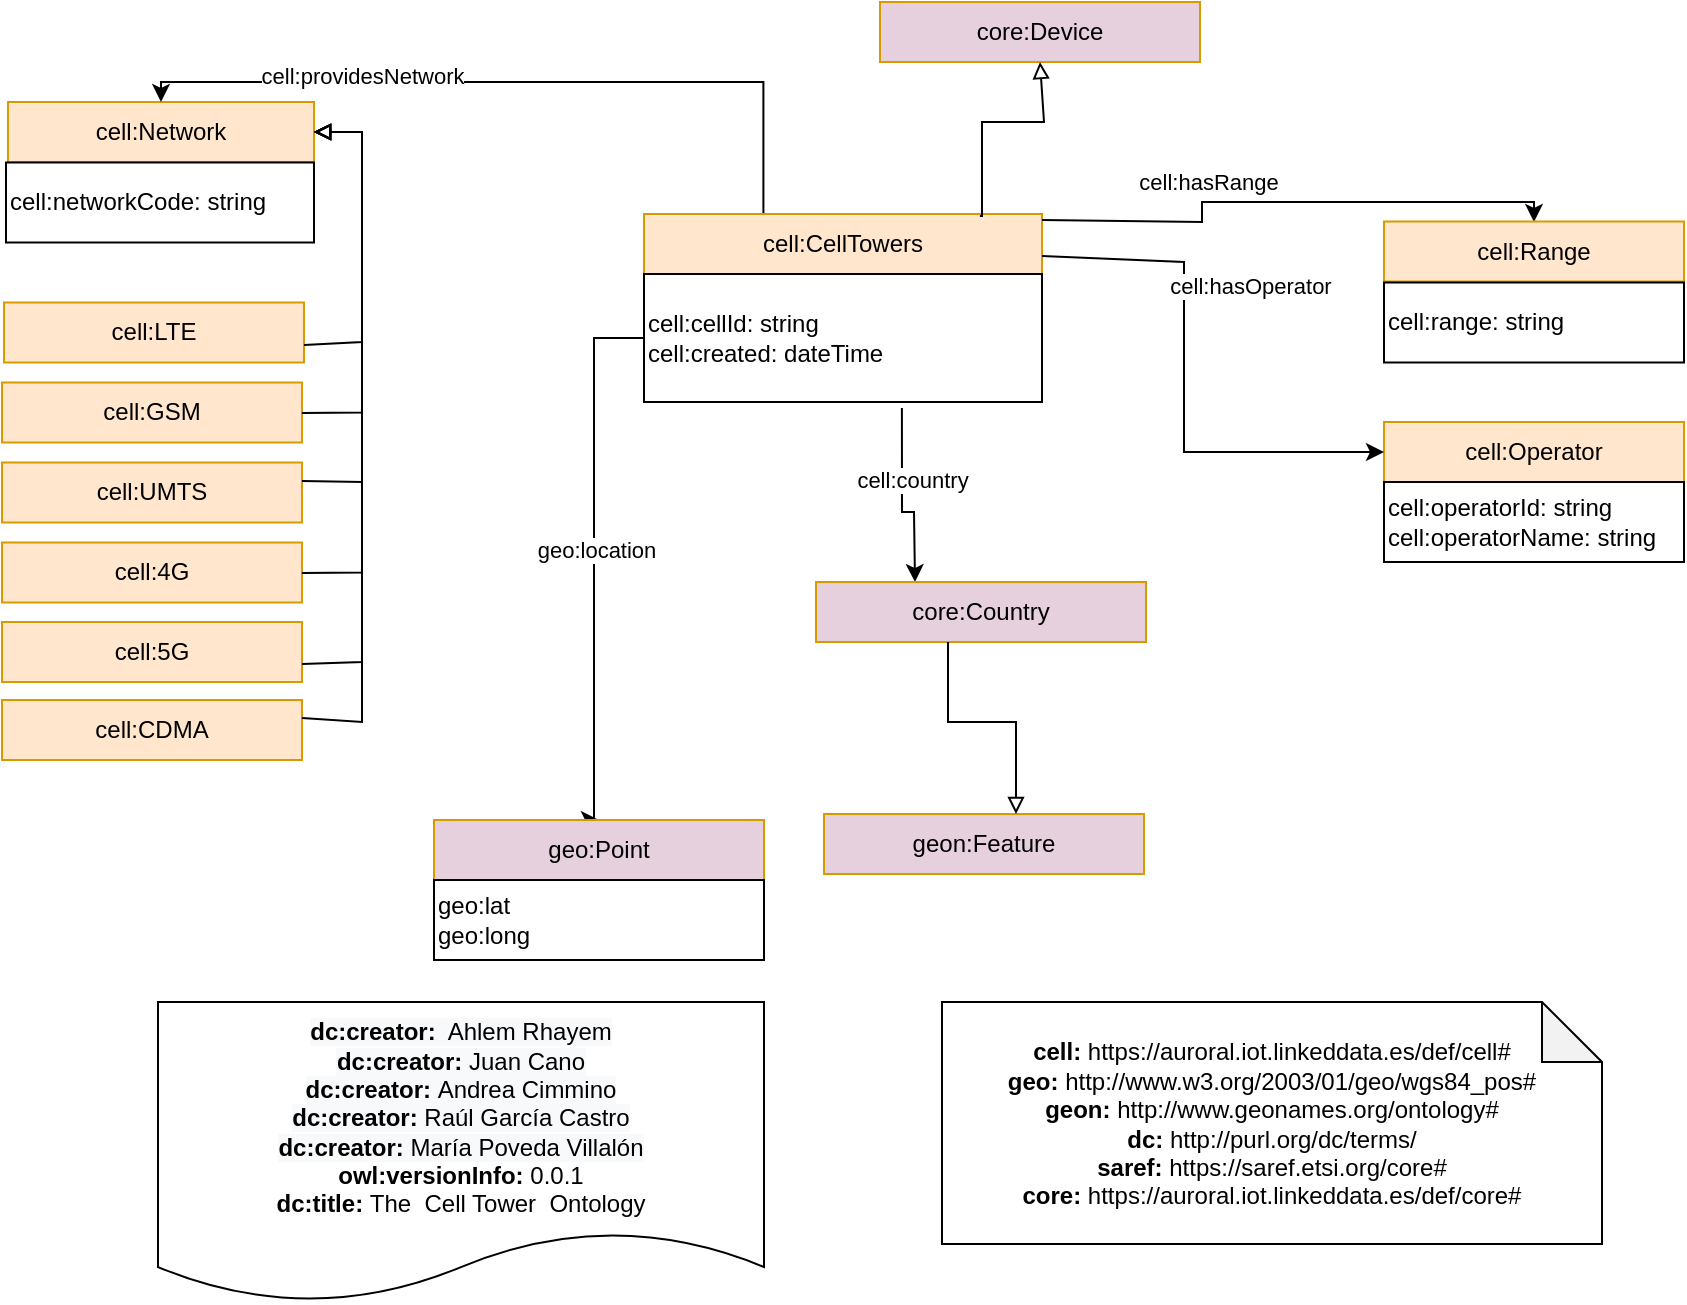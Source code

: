 <mxfile version="17.4.2" type="device"><diagram id="j3Iuz5jW5ZWUwNRPTU0H" name="Page-1"><mxGraphModel dx="2169" dy="2004" grid="1" gridSize="10" guides="1" tooltips="1" connect="1" arrows="1" fold="1" page="1" pageScale="1" pageWidth="827" pageHeight="1169" math="0" shadow="0"><root><mxCell id="0"/><mxCell id="1" parent="0"/><mxCell id="snNHeXXywmE0DaOTKSkb-2" value="cell:Network" style="rounded=0;whiteSpace=wrap;html=1;snapToPoint=1;points=[[0.1,0],[0.2,0],[0.3,0],[0.4,0],[0.5,0],[0.6,0],[0.7,0],[0.8,0],[0.9,0],[0,0.1],[0,0.3],[0,0.5],[0,0.7],[0,0.9],[0.1,1],[0.2,1],[0.3,1],[0.4,1],[0.5,1],[0.6,1],[0.7,1],[0.8,1],[0.9,1],[1,0.1],[1,0.3],[1,0.5],[1,0.7],[1,0.9]];fillColor=#ffe6cc;strokeColor=#d79b00;shadow=0;" parent="1" vertex="1"><mxGeometry x="-627" y="-370" width="153" height="30" as="geometry"/></mxCell><mxCell id="t8pC4BWFAhWbiUh7ZmZz-3" value="geon:Feature" style="rounded=0;whiteSpace=wrap;html=1;snapToPoint=1;points=[[0.1,0],[0.2,0],[0.3,0],[0.4,0],[0.5,0],[0.6,0],[0.7,0],[0.8,0],[0.9,0],[0,0.1],[0,0.3],[0,0.5],[0,0.7],[0,0.9],[0.1,1],[0.2,1],[0.3,1],[0.4,1],[0.5,1],[0.6,1],[0.7,1],[0.8,1],[0.9,1],[1,0.1],[1,0.3],[1,0.5],[1,0.7],[1,0.9]];fillColor=#E6D0DE;strokeColor=#d79b00;shadow=0;" parent="1" vertex="1"><mxGeometry x="-219" y="-14" width="160" height="30" as="geometry"/></mxCell><mxCell id="lBWgM5R_8VgdtOISkiUa-12" value="" style="edgeStyle=orthogonalEdgeStyle;rounded=0;orthogonalLoop=1;jettySize=auto;html=1;entryX=0.5;entryY=0;entryDx=0;entryDy=0;exitX=0.3;exitY=0;exitDx=0;exitDy=0;" parent="1" source="N2ee76cKsbYP5vud3ppf-1" target="snNHeXXywmE0DaOTKSkb-2" edge="1"><mxGeometry relative="1" as="geometry"><mxPoint x="-540" y="-370" as="targetPoint"/><Array as="points"><mxPoint x="-249" y="-380"/><mxPoint x="-550" y="-380"/></Array></mxGeometry></mxCell><mxCell id="lBWgM5R_8VgdtOISkiUa-13" value="cell:providesNetwork" style="edgeLabel;html=1;align=center;verticalAlign=middle;resizable=0;points=[];" parent="lBWgM5R_8VgdtOISkiUa-12" vertex="1" connectable="0"><mxGeometry x="0.417" y="-3" relative="1" as="geometry"><mxPoint as="offset"/></mxGeometry></mxCell><mxCell id="N2ee76cKsbYP5vud3ppf-1" value="cell:CellTowers" style="rounded=0;whiteSpace=wrap;html=1;snapToPoint=1;points=[[0.1,0],[0.2,0],[0.3,0],[0.4,0],[0.5,0],[0.6,0],[0.7,0],[0.8,0],[0.9,0],[0,0.1],[0,0.3],[0,0.5],[0,0.7],[0,0.9],[0.1,1],[0.2,1],[0.3,1],[0.4,1],[0.5,1],[0.6,1],[0.7,1],[0.8,1],[0.9,1],[1,0.1],[1,0.3],[1,0.5],[1,0.7],[1,0.9]];fillColor=#ffe6cc;strokeColor=#d79b00;shadow=0;" parent="1" vertex="1"><mxGeometry x="-309" y="-314" width="199" height="30" as="geometry"/></mxCell><mxCell id="lBWgM5R_8VgdtOISkiUa-20" value="" style="edgeStyle=orthogonalEdgeStyle;rounded=0;orthogonalLoop=1;jettySize=auto;html=1;exitX=0.648;exitY=1.047;exitDx=0;exitDy=0;exitPerimeter=0;" parent="1" source="N2ee76cKsbYP5vud3ppf-2" target="lBWgM5R_8VgdtOISkiUa-8" edge="1"><mxGeometry relative="1" as="geometry"><Array as="points"><mxPoint x="-180" y="-165"/><mxPoint x="-174" y="-165"/></Array></mxGeometry></mxCell><mxCell id="lBWgM5R_8VgdtOISkiUa-21" value="cell:country" style="edgeLabel;html=1;align=center;verticalAlign=middle;resizable=0;points=[];" parent="lBWgM5R_8VgdtOISkiUa-20" vertex="1" connectable="0"><mxGeometry x="-0.227" y="5" relative="1" as="geometry"><mxPoint as="offset"/></mxGeometry></mxCell><mxCell id="lBWgM5R_8VgdtOISkiUa-37" value="" style="edgeStyle=orthogonalEdgeStyle;rounded=0;orthogonalLoop=1;jettySize=auto;html=1;exitX=0;exitY=0.5;exitDx=0;exitDy=0;entryX=0.5;entryY=0;entryDx=0;entryDy=0;" parent="1" source="N2ee76cKsbYP5vud3ppf-2" target="lBWgM5R_8VgdtOISkiUa-7" edge="1"><mxGeometry relative="1" as="geometry"><mxPoint x="-464" y="-242" as="targetPoint"/><Array as="points"><mxPoint x="-334" y="-252"/><mxPoint x="-334" y="-11"/></Array></mxGeometry></mxCell><mxCell id="lBWgM5R_8VgdtOISkiUa-38" value="geo:location" style="edgeLabel;html=1;align=center;verticalAlign=middle;resizable=0;points=[];" parent="lBWgM5R_8VgdtOISkiUa-37" vertex="1" connectable="0"><mxGeometry x="-0.028" y="1" relative="1" as="geometry"><mxPoint as="offset"/></mxGeometry></mxCell><mxCell id="lBWgM5R_8VgdtOISkiUa-41" value="" style="edgeStyle=orthogonalEdgeStyle;rounded=0;orthogonalLoop=1;jettySize=auto;html=1;" parent="1" source="N2ee76cKsbYP5vud3ppf-1" target="lBWgM5R_8VgdtOISkiUa-39" edge="1"><mxGeometry relative="1" as="geometry"><Array as="points"><mxPoint x="-30" y="-310"/><mxPoint x="-30" y="-320"/><mxPoint x="136" y="-320"/></Array></mxGeometry></mxCell><mxCell id="lBWgM5R_8VgdtOISkiUa-42" value="cell:hasRange" style="edgeLabel;html=1;align=center;verticalAlign=middle;resizable=0;points=[];" parent="lBWgM5R_8VgdtOISkiUa-41" vertex="1" connectable="0"><mxGeometry x="-0.354" y="-3" relative="1" as="geometry"><mxPoint y="-14" as="offset"/></mxGeometry></mxCell><mxCell id="N2ee76cKsbYP5vud3ppf-2" value="&lt;span&gt;&lt;br&gt;cell:cellId: string&lt;br&gt;cell:created: dateTime&lt;br&gt;&lt;br&gt;&lt;/span&gt;" style="rounded=0;whiteSpace=wrap;html=1;snapToPoint=1;points=[[0.1,0],[0.2,0],[0.3,0],[0.4,0],[0.5,0],[0.6,0],[0.7,0],[0.8,0],[0.9,0],[0,0.1],[0,0.3],[0,0.5],[0,0.7],[0,0.9],[0.1,1],[0.2,1],[0.3,1],[0.4,1],[0.5,1],[0.6,1],[0.7,1],[0.8,1],[0.9,1],[1,0.1],[1,0.3],[1,0.5],[1,0.7],[1,0.9]];align=left;" parent="1" vertex="1"><mxGeometry x="-309" y="-284" width="199" height="64" as="geometry"/></mxCell><mxCell id="lBWgM5R_8VgdtOISkiUa-1" value="core:Device" style="rounded=0;whiteSpace=wrap;html=1;snapToPoint=1;points=[[0.1,0],[0.2,0],[0.3,0],[0.4,0],[0.5,0],[0.6,0],[0.7,0],[0.8,0],[0.9,0],[0,0.1],[0,0.3],[0,0.5],[0,0.7],[0,0.9],[0.1,1],[0.2,1],[0.3,1],[0.4,1],[0.5,1],[0.6,1],[0.7,1],[0.8,1],[0.9,1],[1,0.1],[1,0.3],[1,0.5],[1,0.7],[1,0.9]];fillColor=#E6D0DE;strokeColor=#d79b00;shadow=0;" parent="1" vertex="1"><mxGeometry x="-191" y="-420" width="160" height="30" as="geometry"/></mxCell><mxCell id="lBWgM5R_8VgdtOISkiUa-7" value="geo:Point" style="rounded=0;whiteSpace=wrap;html=1;snapToPoint=1;points=[[0.1,0],[0.2,0],[0.3,0],[0.4,0],[0.5,0],[0.6,0],[0.7,0],[0.8,0],[0.9,0],[0,0.1],[0,0.3],[0,0.5],[0,0.7],[0,0.9],[0.1,1],[0.2,1],[0.3,1],[0.4,1],[0.5,1],[0.6,1],[0.7,1],[0.8,1],[0.9,1],[1,0.1],[1,0.3],[1,0.5],[1,0.7],[1,0.9]];fillColor=#E6D0DE;strokeColor=#d79b00;shadow=0;" parent="1" vertex="1"><mxGeometry x="-414" y="-11" width="165" height="30" as="geometry"/></mxCell><mxCell id="lBWgM5R_8VgdtOISkiUa-8" value="core:Country" style="rounded=0;whiteSpace=wrap;html=1;snapToPoint=1;points=[[0.1,0],[0.2,0],[0.3,0],[0.4,0],[0.5,0],[0.6,0],[0.7,0],[0.8,0],[0.9,0],[0,0.1],[0,0.3],[0,0.5],[0,0.7],[0,0.9],[0.1,1],[0.2,1],[0.3,1],[0.4,1],[0.5,1],[0.6,1],[0.7,1],[0.8,1],[0.9,1],[1,0.1],[1,0.3],[1,0.5],[1,0.7],[1,0.9]];fillColor=#E6D0DE;strokeColor=#d79b00;shadow=0;" parent="1" vertex="1"><mxGeometry x="-223" y="-130" width="165" height="30" as="geometry"/></mxCell><mxCell id="lBWgM5R_8VgdtOISkiUa-19" style="edgeStyle=orthogonalEdgeStyle;rounded=0;orthogonalLoop=1;jettySize=auto;html=1;fontSize=11;endArrow=block;endFill=0;exitX=0.844;exitY=0.033;exitDx=0;exitDy=0;exitPerimeter=0;" parent="1" source="N2ee76cKsbYP5vud3ppf-1" target="lBWgM5R_8VgdtOISkiUa-1" edge="1"><mxGeometry relative="1" as="geometry"><mxPoint x="-111" y="-300" as="sourcePoint"/><mxPoint x="-49" y="-350" as="targetPoint"/><Array as="points"><mxPoint x="-140" y="-313"/><mxPoint x="-140" y="-360"/><mxPoint x="-109" y="-360"/></Array></mxGeometry></mxCell><mxCell id="lBWgM5R_8VgdtOISkiUa-22" value="&lt;span&gt;cell:networkCode: string&lt;br&gt;&lt;/span&gt;" style="rounded=0;whiteSpace=wrap;html=1;snapToPoint=1;points=[[0.1,0],[0.2,0],[0.3,0],[0.4,0],[0.5,0],[0.6,0],[0.7,0],[0.8,0],[0.9,0],[0,0.1],[0,0.3],[0,0.5],[0,0.7],[0,0.9],[0.1,1],[0.2,1],[0.3,1],[0.4,1],[0.5,1],[0.6,1],[0.7,1],[0.8,1],[0.9,1],[1,0.1],[1,0.3],[1,0.5],[1,0.7],[1,0.9]];align=left;" parent="1" vertex="1"><mxGeometry x="-628" y="-339.75" width="154" height="40" as="geometry"/></mxCell><mxCell id="lBWgM5R_8VgdtOISkiUa-23" style="edgeStyle=orthogonalEdgeStyle;rounded=0;orthogonalLoop=1;jettySize=auto;html=1;fontSize=11;endArrow=block;endFill=0;entryX=0.6;entryY=0;entryDx=0;entryDy=0;" parent="1" source="lBWgM5R_8VgdtOISkiUa-8" target="t8pC4BWFAhWbiUh7ZmZz-3" edge="1"><mxGeometry relative="1" as="geometry"><mxPoint x="-109" y="-34" as="sourcePoint"/><mxPoint x="-73" y="-110" as="targetPoint"/><Array as="points"><mxPoint x="-157" y="-60"/><mxPoint x="-123" y="-60"/></Array></mxGeometry></mxCell><mxCell id="lBWgM5R_8VgdtOISkiUa-39" value="cell:Range" style="rounded=0;whiteSpace=wrap;html=1;snapToPoint=1;points=[[0.1,0],[0.2,0],[0.3,0],[0.4,0],[0.5,0],[0.6,0],[0.7,0],[0.8,0],[0.9,0],[0,0.1],[0,0.3],[0,0.5],[0,0.7],[0,0.9],[0.1,1],[0.2,1],[0.3,1],[0.4,1],[0.5,1],[0.6,1],[0.7,1],[0.8,1],[0.9,1],[1,0.1],[1,0.3],[1,0.5],[1,0.7],[1,0.9]];fillColor=#ffe6cc;strokeColor=#d79b00;shadow=0;" parent="1" vertex="1"><mxGeometry x="61" y="-310.25" width="150" height="30" as="geometry"/></mxCell><mxCell id="lBWgM5R_8VgdtOISkiUa-40" value="&lt;span&gt;cell:range: string&lt;br&gt;&lt;/span&gt;" style="rounded=0;whiteSpace=wrap;html=1;snapToPoint=1;points=[[0.1,0],[0.2,0],[0.3,0],[0.4,0],[0.5,0],[0.6,0],[0.7,0],[0.8,0],[0.9,0],[0,0.1],[0,0.3],[0,0.5],[0,0.7],[0,0.9],[0.1,1],[0.2,1],[0.3,1],[0.4,1],[0.5,1],[0.6,1],[0.7,1],[0.8,1],[0.9,1],[1,0.1],[1,0.3],[1,0.5],[1,0.7],[1,0.9]];align=left;" parent="1" vertex="1"><mxGeometry x="61" y="-279.75" width="150" height="40" as="geometry"/></mxCell><mxCell id="lBWgM5R_8VgdtOISkiUa-43" value="&lt;span&gt;geo:lat&lt;br&gt;geo:long&lt;br&gt;&lt;/span&gt;" style="rounded=0;whiteSpace=wrap;html=1;snapToPoint=1;points=[[0.1,0],[0.2,0],[0.3,0],[0.4,0],[0.5,0],[0.6,0],[0.7,0],[0.8,0],[0.9,0],[0,0.1],[0,0.3],[0,0.5],[0,0.7],[0,0.9],[0.1,1],[0.2,1],[0.3,1],[0.4,1],[0.5,1],[0.6,1],[0.7,1],[0.8,1],[0.9,1],[1,0.1],[1,0.3],[1,0.5],[1,0.7],[1,0.9]];align=left;" parent="1" vertex="1"><mxGeometry x="-414" y="19" width="165" height="40" as="geometry"/></mxCell><mxCell id="FvZBYeOyouAdm5kxt9zf-3" value="cell:Operator" style="rounded=0;whiteSpace=wrap;html=1;snapToPoint=1;points=[[0.1,0],[0.2,0],[0.3,0],[0.4,0],[0.5,0],[0.6,0],[0.7,0],[0.8,0],[0.9,0],[0,0.1],[0,0.3],[0,0.5],[0,0.7],[0,0.9],[0.1,1],[0.2,1],[0.3,1],[0.4,1],[0.5,1],[0.6,1],[0.7,1],[0.8,1],[0.9,1],[1,0.1],[1,0.3],[1,0.5],[1,0.7],[1,0.9]];fillColor=#ffe6cc;strokeColor=#d79b00;shadow=0;" parent="1" vertex="1"><mxGeometry x="61" y="-210" width="150" height="30" as="geometry"/></mxCell><mxCell id="FvZBYeOyouAdm5kxt9zf-5" value="" style="edgeStyle=orthogonalEdgeStyle;rounded=0;orthogonalLoop=1;jettySize=auto;html=1;" parent="1" source="N2ee76cKsbYP5vud3ppf-1" target="FvZBYeOyouAdm5kxt9zf-3" edge="1"><mxGeometry relative="1" as="geometry"><mxPoint x="-29" y="-227" as="sourcePoint"/><mxPoint x="71" y="-250" as="targetPoint"/><Array as="points"><mxPoint x="-39" y="-290"/><mxPoint x="-39" y="-195"/></Array></mxGeometry></mxCell><mxCell id="FvZBYeOyouAdm5kxt9zf-6" value="cell:hasOperator" style="edgeLabel;html=1;align=center;verticalAlign=middle;resizable=0;points=[];" parent="FvZBYeOyouAdm5kxt9zf-5" vertex="1" connectable="0"><mxGeometry x="-0.354" y="-3" relative="1" as="geometry"><mxPoint x="36" y="-3" as="offset"/></mxGeometry></mxCell><mxCell id="FvZBYeOyouAdm5kxt9zf-7" value="&lt;span&gt;cell:operatorId: string&lt;br&gt;cell:operatorName: string&lt;br&gt;&lt;/span&gt;" style="rounded=0;whiteSpace=wrap;html=1;snapToPoint=1;points=[[0.1,0],[0.2,0],[0.3,0],[0.4,0],[0.5,0],[0.6,0],[0.7,0],[0.8,0],[0.9,0],[0,0.1],[0,0.3],[0,0.5],[0,0.7],[0,0.9],[0.1,1],[0.2,1],[0.3,1],[0.4,1],[0.5,1],[0.6,1],[0.7,1],[0.8,1],[0.9,1],[1,0.1],[1,0.3],[1,0.5],[1,0.7],[1,0.9]];align=left;" parent="1" vertex="1"><mxGeometry x="61" y="-180" width="150" height="40" as="geometry"/></mxCell><mxCell id="FvZBYeOyouAdm5kxt9zf-9" value="cell:LTE" style="rounded=0;whiteSpace=wrap;html=1;snapToPoint=1;points=[[0.1,0],[0.2,0],[0.3,0],[0.4,0],[0.5,0],[0.6,0],[0.7,0],[0.8,0],[0.9,0],[0,0.1],[0,0.3],[0,0.5],[0,0.7],[0,0.9],[0.1,1],[0.2,1],[0.3,1],[0.4,1],[0.5,1],[0.6,1],[0.7,1],[0.8,1],[0.9,1],[1,0.1],[1,0.3],[1,0.5],[1,0.7],[1,0.9]];fillColor=#ffe6cc;strokeColor=#d79b00;shadow=0;" parent="1" vertex="1"><mxGeometry x="-629" y="-269.75" width="150" height="30" as="geometry"/></mxCell><mxCell id="FvZBYeOyouAdm5kxt9zf-10" value="cell:GSM" style="rounded=0;whiteSpace=wrap;html=1;snapToPoint=1;points=[[0.1,0],[0.2,0],[0.3,0],[0.4,0],[0.5,0],[0.6,0],[0.7,0],[0.8,0],[0.9,0],[0,0.1],[0,0.3],[0,0.5],[0,0.7],[0,0.9],[0.1,1],[0.2,1],[0.3,1],[0.4,1],[0.5,1],[0.6,1],[0.7,1],[0.8,1],[0.9,1],[1,0.1],[1,0.3],[1,0.5],[1,0.7],[1,0.9]];fillColor=#ffe6cc;strokeColor=#d79b00;shadow=0;" parent="1" vertex="1"><mxGeometry x="-630" y="-229.75" width="150" height="30" as="geometry"/></mxCell><mxCell id="FvZBYeOyouAdm5kxt9zf-11" value="cell:UMTS" style="rounded=0;whiteSpace=wrap;html=1;snapToPoint=1;points=[[0.1,0],[0.2,0],[0.3,0],[0.4,0],[0.5,0],[0.6,0],[0.7,0],[0.8,0],[0.9,0],[0,0.1],[0,0.3],[0,0.5],[0,0.7],[0,0.9],[0.1,1],[0.2,1],[0.3,1],[0.4,1],[0.5,1],[0.6,1],[0.7,1],[0.8,1],[0.9,1],[1,0.1],[1,0.3],[1,0.5],[1,0.7],[1,0.9]];fillColor=#ffe6cc;strokeColor=#d79b00;shadow=0;" parent="1" vertex="1"><mxGeometry x="-630" y="-189.75" width="150" height="30" as="geometry"/></mxCell><mxCell id="FvZBYeOyouAdm5kxt9zf-13" value="cell:4G" style="rounded=0;whiteSpace=wrap;html=1;snapToPoint=1;points=[[0.1,0],[0.2,0],[0.3,0],[0.4,0],[0.5,0],[0.6,0],[0.7,0],[0.8,0],[0.9,0],[0,0.1],[0,0.3],[0,0.5],[0,0.7],[0,0.9],[0.1,1],[0.2,1],[0.3,1],[0.4,1],[0.5,1],[0.6,1],[0.7,1],[0.8,1],[0.9,1],[1,0.1],[1,0.3],[1,0.5],[1,0.7],[1,0.9]];fillColor=#ffe6cc;strokeColor=#d79b00;shadow=0;" parent="1" vertex="1"><mxGeometry x="-630" y="-149.75" width="150" height="30" as="geometry"/></mxCell><mxCell id="FvZBYeOyouAdm5kxt9zf-17" value="cell:5G" style="rounded=0;whiteSpace=wrap;html=1;snapToPoint=1;points=[[0.1,0],[0.2,0],[0.3,0],[0.4,0],[0.5,0],[0.6,0],[0.7,0],[0.8,0],[0.9,0],[0,0.1],[0,0.3],[0,0.5],[0,0.7],[0,0.9],[0.1,1],[0.2,1],[0.3,1],[0.4,1],[0.5,1],[0.6,1],[0.7,1],[0.8,1],[0.9,1],[1,0.1],[1,0.3],[1,0.5],[1,0.7],[1,0.9]];fillColor=#ffe6cc;strokeColor=#d79b00;shadow=0;" parent="1" vertex="1"><mxGeometry x="-630" y="-110" width="150" height="30" as="geometry"/></mxCell><mxCell id="FvZBYeOyouAdm5kxt9zf-19" value="cell:CDMA" style="rounded=0;whiteSpace=wrap;html=1;snapToPoint=1;points=[[0.1,0],[0.2,0],[0.3,0],[0.4,0],[0.5,0],[0.6,0],[0.7,0],[0.8,0],[0.9,0],[0,0.1],[0,0.3],[0,0.5],[0,0.7],[0,0.9],[0.1,1],[0.2,1],[0.3,1],[0.4,1],[0.5,1],[0.6,1],[0.7,1],[0.8,1],[0.9,1],[1,0.1],[1,0.3],[1,0.5],[1,0.7],[1,0.9]];fillColor=#ffe6cc;strokeColor=#d79b00;shadow=0;" parent="1" vertex="1"><mxGeometry x="-630" y="-71" width="150" height="30" as="geometry"/></mxCell><mxCell id="FvZBYeOyouAdm5kxt9zf-20" style="edgeStyle=orthogonalEdgeStyle;rounded=0;orthogonalLoop=1;jettySize=auto;html=1;fontSize=11;endArrow=block;endFill=0;" parent="1" source="FvZBYeOyouAdm5kxt9zf-9" target="snNHeXXywmE0DaOTKSkb-2" edge="1"><mxGeometry relative="1" as="geometry"><mxPoint x="-400" y="-245.75" as="sourcePoint"/><mxPoint x="-366" y="-159.75" as="targetPoint"/><Array as="points"><mxPoint x="-450" y="-250"/><mxPoint x="-450" y="-355"/></Array></mxGeometry></mxCell><mxCell id="FvZBYeOyouAdm5kxt9zf-21" style="edgeStyle=orthogonalEdgeStyle;rounded=0;orthogonalLoop=1;jettySize=auto;html=1;fontSize=11;endArrow=block;endFill=0;" parent="1" source="FvZBYeOyouAdm5kxt9zf-10" target="snNHeXXywmE0DaOTKSkb-2" edge="1"><mxGeometry relative="1" as="geometry"><mxPoint x="-480" y="-215" as="sourcePoint"/><mxPoint x="-474" y="-355" as="targetPoint"/><Array as="points"><mxPoint x="-450" y="-215"/><mxPoint x="-450" y="-355"/></Array></mxGeometry></mxCell><mxCell id="FvZBYeOyouAdm5kxt9zf-22" style="edgeStyle=orthogonalEdgeStyle;rounded=0;orthogonalLoop=1;jettySize=auto;html=1;fontSize=11;endArrow=block;endFill=0;" parent="1" source="FvZBYeOyouAdm5kxt9zf-11" target="snNHeXXywmE0DaOTKSkb-2" edge="1"><mxGeometry relative="1" as="geometry"><mxPoint x="-474" y="-180" as="sourcePoint"/><mxPoint x="-468" y="-320" as="targetPoint"/><Array as="points"><mxPoint x="-450" y="-180"/><mxPoint x="-450" y="-355"/></Array></mxGeometry></mxCell><mxCell id="FvZBYeOyouAdm5kxt9zf-23" style="edgeStyle=orthogonalEdgeStyle;rounded=0;orthogonalLoop=1;jettySize=auto;html=1;fontSize=11;endArrow=block;endFill=0;" parent="1" source="FvZBYeOyouAdm5kxt9zf-13" target="snNHeXXywmE0DaOTKSkb-2" edge="1"><mxGeometry relative="1" as="geometry"><mxPoint x="-474" y="-136.25" as="sourcePoint"/><mxPoint x="-468" y="-310.25" as="targetPoint"/><Array as="points"><mxPoint x="-450" y="-135"/><mxPoint x="-450" y="-355"/></Array></mxGeometry></mxCell><mxCell id="FvZBYeOyouAdm5kxt9zf-24" style="edgeStyle=orthogonalEdgeStyle;rounded=0;orthogonalLoop=1;jettySize=auto;html=1;fontSize=11;endArrow=block;endFill=0;" parent="1" source="FvZBYeOyouAdm5kxt9zf-17" target="snNHeXXywmE0DaOTKSkb-2" edge="1"><mxGeometry relative="1" as="geometry"><mxPoint x="-500" y="-100" as="sourcePoint"/><mxPoint x="-468" y="-320" as="targetPoint"/><Array as="points"><mxPoint x="-450" y="-90"/><mxPoint x="-450" y="-355"/></Array></mxGeometry></mxCell><mxCell id="FvZBYeOyouAdm5kxt9zf-25" style="edgeStyle=orthogonalEdgeStyle;rounded=0;orthogonalLoop=1;jettySize=auto;html=1;fontSize=11;endArrow=block;endFill=0;" parent="1" source="FvZBYeOyouAdm5kxt9zf-19" target="snNHeXXywmE0DaOTKSkb-2" edge="1"><mxGeometry relative="1" as="geometry"><mxPoint x="-500" y="-60" as="sourcePoint"/><mxPoint x="-468" y="-315" as="targetPoint"/><Array as="points"><mxPoint x="-450" y="-60"/><mxPoint x="-450" y="-355"/></Array></mxGeometry></mxCell><mxCell id="oYXLksw4rmRbCPcJbhA4-1" value="&lt;div&gt;&lt;/div&gt;&lt;b&gt;cell:&lt;/b&gt; https://auroral.iot.linkeddata.es/def/cell#&lt;br&gt;&lt;b&gt;geo:&lt;/b&gt;&amp;nbsp;http://www.w3.org/2003/01/geo/wgs84_pos#&lt;br style=&quot;padding: 0px ; margin: 0px&quot;&gt;&lt;b&gt;geon:&lt;/b&gt; http://www.geonames.org/ontology#&lt;br&gt;&lt;b&gt;dc:&lt;/b&gt; http://purl.org/dc/terms/&lt;br&gt;&lt;b&gt;saref:&lt;/b&gt;&amp;nbsp;https://saref.etsi.org/core#&lt;br&gt;&lt;b&gt;core:&lt;/b&gt; https://auroral.iot.linkeddata.es/def/core#&lt;br&gt;" style="shape=note;whiteSpace=wrap;html=1;backgroundOutline=1;darkOpacity=0.05;" vertex="1" parent="1"><mxGeometry x="-160" y="80" width="330" height="121" as="geometry"/></mxCell><mxCell id="oYXLksw4rmRbCPcJbhA4-2" value="&lt;div&gt;&lt;span style=&quot;background-color: rgb(248 , 249 , 250)&quot;&gt;&lt;b&gt;dc:creator:&amp;nbsp;&lt;/b&gt; Ahlem Rhayem&lt;/span&gt;&lt;br&gt;&lt;/div&gt;&lt;div&gt;&lt;span style=&quot;background-color: rgb(248 , 249 , 250)&quot;&gt;&lt;b&gt;dc:creator:&lt;/b&gt; Juan Cano&lt;/span&gt;&lt;span style=&quot;background-color: rgb(248 , 249 , 250)&quot;&gt;&lt;br&gt;&lt;/span&gt;&lt;/div&gt;&lt;div&gt;&lt;span style=&quot;background-color: rgb(248 , 249 , 250)&quot;&gt;&lt;b&gt;dc:creator:&amp;nbsp;&lt;/b&gt;Andrea Cimmino&lt;/span&gt;&lt;span style=&quot;background-color: rgb(248 , 249 , 250)&quot;&gt;&lt;br&gt;&lt;/span&gt;&lt;/div&gt;&lt;div&gt;&lt;span style=&quot;background-color: rgb(248 , 249 , 250)&quot;&gt;&lt;b&gt;dc:creator:&lt;/b&gt; Raúl García Castro&lt;/span&gt;&lt;span style=&quot;background-color: rgb(248 , 249 , 250)&quot;&gt;&lt;br&gt;&lt;/span&gt;&lt;/div&gt;&lt;div&gt;&lt;span style=&quot;background-color: rgb(248 , 249 , 250)&quot;&gt;&lt;b&gt;dc:creator:&lt;/b&gt; María Poveda Villalón&lt;/span&gt;&lt;span style=&quot;background-color: rgb(248 , 249 , 250)&quot;&gt;&lt;br&gt;&lt;/span&gt;&lt;/div&gt;&lt;div&gt;&lt;b&gt;owl:versionInfo:&lt;/b&gt; 0.0.1&lt;/div&gt;&lt;div&gt;&lt;b&gt;dc:title:&lt;/b&gt;&amp;nbsp;The&amp;nbsp; Cell Tower&amp;nbsp; Ontology&lt;/div&gt;" style="shape=document;whiteSpace=wrap;html=1;boundedLbl=1;labelBackgroundColor=#ffffff;strokeColor=#000000;fontSize=12;fontColor=#000000;size=0.233;" vertex="1" parent="1"><mxGeometry x="-552" y="80" width="303" height="150" as="geometry"/></mxCell></root></mxGraphModel></diagram></mxfile>